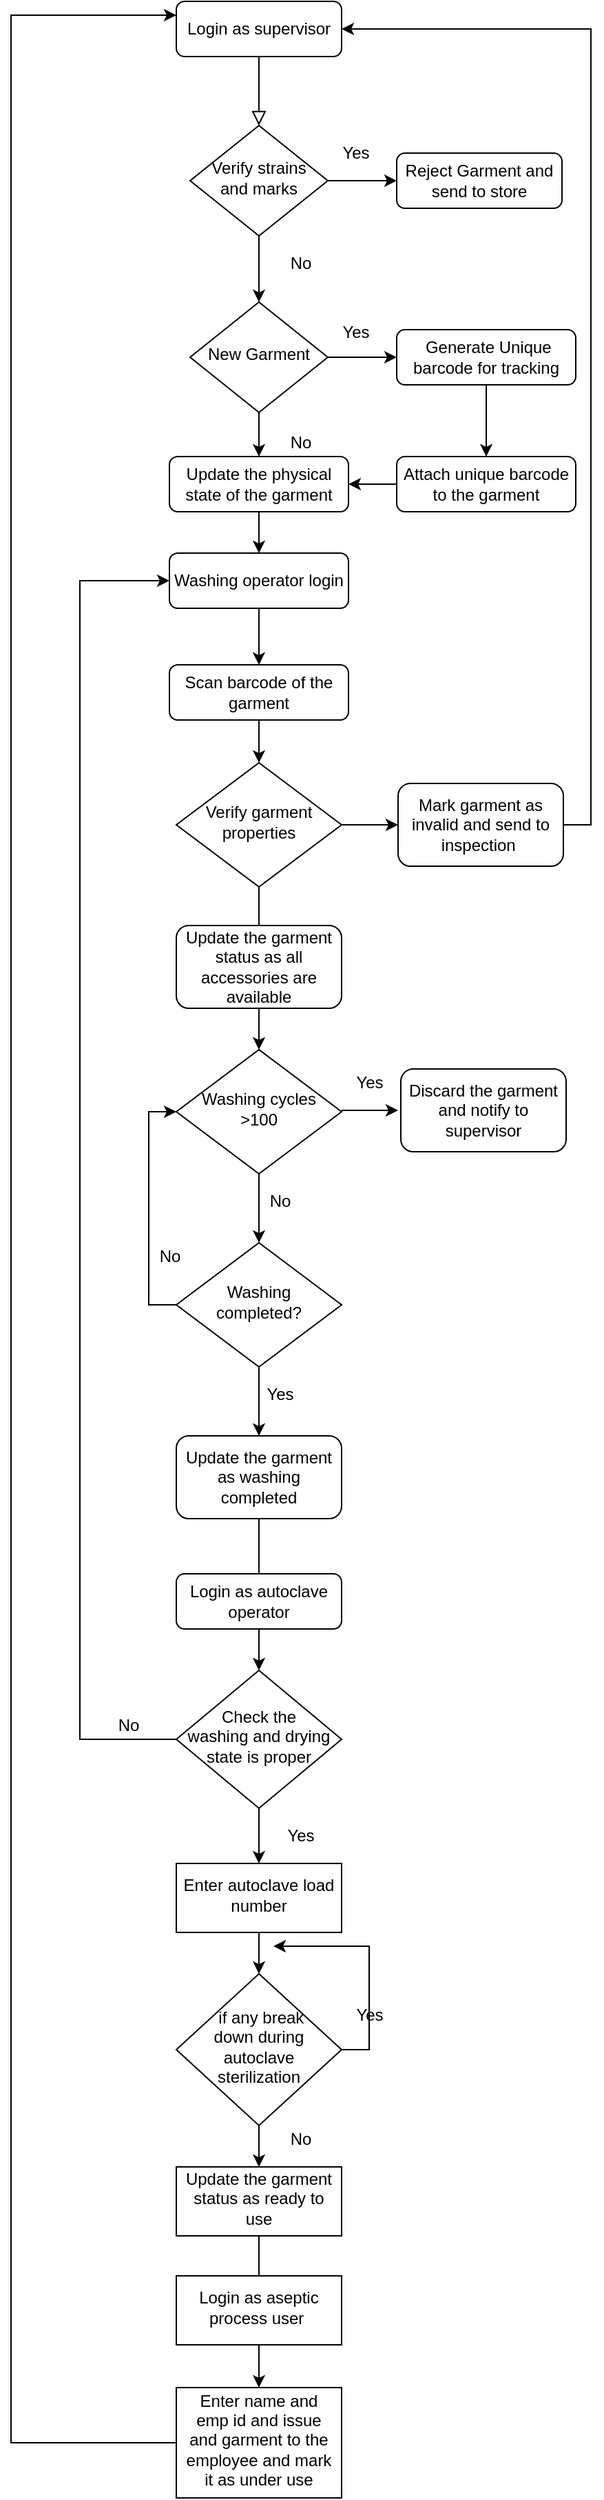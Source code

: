<mxfile version="14.6.9" type="github">
  <diagram id="C5RBs43oDa-KdzZeNtuy" name="Page-1">
    <mxGraphModel dx="782" dy="437" grid="1" gridSize="10" guides="1" tooltips="1" connect="1" arrows="1" fold="1" page="1" pageScale="1" pageWidth="827" pageHeight="1169" math="0" shadow="0">
      <root>
        <mxCell id="WIyWlLk6GJQsqaUBKTNV-0" />
        <mxCell id="WIyWlLk6GJQsqaUBKTNV-1" parent="WIyWlLk6GJQsqaUBKTNV-0" />
        <mxCell id="WIyWlLk6GJQsqaUBKTNV-2" value="" style="rounded=0;html=1;jettySize=auto;orthogonalLoop=1;fontSize=11;endArrow=block;endFill=0;endSize=8;strokeWidth=1;shadow=0;labelBackgroundColor=none;edgeStyle=orthogonalEdgeStyle;" parent="WIyWlLk6GJQsqaUBKTNV-1" source="WIyWlLk6GJQsqaUBKTNV-3" target="WIyWlLk6GJQsqaUBKTNV-6" edge="1">
          <mxGeometry relative="1" as="geometry" />
        </mxCell>
        <mxCell id="WIyWlLk6GJQsqaUBKTNV-3" value="Login as supervisor" style="rounded=1;whiteSpace=wrap;html=1;fontSize=12;glass=0;strokeWidth=1;shadow=0;" parent="WIyWlLk6GJQsqaUBKTNV-1" vertex="1">
          <mxGeometry x="160" y="80" width="120" height="40" as="geometry" />
        </mxCell>
        <mxCell id="mjYuWuDwwWa4jm_J4tlU-3" style="edgeStyle=orthogonalEdgeStyle;rounded=0;orthogonalLoop=1;jettySize=auto;html=1;exitX=1;exitY=0.5;exitDx=0;exitDy=0;entryX=0;entryY=0.5;entryDx=0;entryDy=0;" edge="1" parent="WIyWlLk6GJQsqaUBKTNV-1" source="WIyWlLk6GJQsqaUBKTNV-6" target="WIyWlLk6GJQsqaUBKTNV-7">
          <mxGeometry relative="1" as="geometry" />
        </mxCell>
        <mxCell id="mjYuWuDwwWa4jm_J4tlU-6" style="edgeStyle=orthogonalEdgeStyle;rounded=0;orthogonalLoop=1;jettySize=auto;html=1;exitX=0.5;exitY=1;exitDx=0;exitDy=0;entryX=0.5;entryY=0;entryDx=0;entryDy=0;" edge="1" parent="WIyWlLk6GJQsqaUBKTNV-1" source="WIyWlLk6GJQsqaUBKTNV-6" target="WIyWlLk6GJQsqaUBKTNV-10">
          <mxGeometry relative="1" as="geometry" />
        </mxCell>
        <mxCell id="WIyWlLk6GJQsqaUBKTNV-6" value="Verify strains&lt;br&gt;and marks" style="rhombus;whiteSpace=wrap;html=1;shadow=0;fontFamily=Helvetica;fontSize=12;align=center;strokeWidth=1;spacing=6;spacingTop=-4;" parent="WIyWlLk6GJQsqaUBKTNV-1" vertex="1">
          <mxGeometry x="170" y="170" width="100" height="80" as="geometry" />
        </mxCell>
        <mxCell id="WIyWlLk6GJQsqaUBKTNV-7" value="Reject Garment and send to store" style="rounded=1;whiteSpace=wrap;html=1;fontSize=12;glass=0;strokeWidth=1;shadow=0;" parent="WIyWlLk6GJQsqaUBKTNV-1" vertex="1">
          <mxGeometry x="320" y="190" width="120" height="40" as="geometry" />
        </mxCell>
        <mxCell id="mjYuWuDwwWa4jm_J4tlU-7" value="" style="edgeStyle=orthogonalEdgeStyle;rounded=0;orthogonalLoop=1;jettySize=auto;html=1;" edge="1" parent="WIyWlLk6GJQsqaUBKTNV-1" source="WIyWlLk6GJQsqaUBKTNV-10" target="mjYuWuDwwWa4jm_J4tlU-5">
          <mxGeometry relative="1" as="geometry" />
        </mxCell>
        <mxCell id="mjYuWuDwwWa4jm_J4tlU-19" value="" style="edgeStyle=orthogonalEdgeStyle;rounded=0;orthogonalLoop=1;jettySize=auto;html=1;" edge="1" parent="WIyWlLk6GJQsqaUBKTNV-1" source="WIyWlLk6GJQsqaUBKTNV-10" target="mjYuWuDwwWa4jm_J4tlU-18">
          <mxGeometry relative="1" as="geometry" />
        </mxCell>
        <mxCell id="WIyWlLk6GJQsqaUBKTNV-10" value="New Garment" style="rhombus;whiteSpace=wrap;html=1;shadow=0;fontFamily=Helvetica;fontSize=12;align=center;strokeWidth=1;spacing=6;spacingTop=-4;" parent="WIyWlLk6GJQsqaUBKTNV-1" vertex="1">
          <mxGeometry x="170" y="298" width="100" height="80" as="geometry" />
        </mxCell>
        <mxCell id="mjYuWuDwwWa4jm_J4tlU-2" value="No" style="text;html=1;align=center;verticalAlign=middle;resizable=0;points=[];autosize=1;strokeColor=none;" vertex="1" parent="WIyWlLk6GJQsqaUBKTNV-1">
          <mxGeometry x="235" y="260" width="30" height="20" as="geometry" />
        </mxCell>
        <mxCell id="mjYuWuDwwWa4jm_J4tlU-4" value="Yes" style="text;html=1;align=center;verticalAlign=middle;resizable=0;points=[];autosize=1;strokeColor=none;" vertex="1" parent="WIyWlLk6GJQsqaUBKTNV-1">
          <mxGeometry x="275" y="180" width="30" height="20" as="geometry" />
        </mxCell>
        <mxCell id="mjYuWuDwwWa4jm_J4tlU-22" value="" style="edgeStyle=orthogonalEdgeStyle;rounded=0;orthogonalLoop=1;jettySize=auto;html=1;" edge="1" parent="WIyWlLk6GJQsqaUBKTNV-1" source="mjYuWuDwwWa4jm_J4tlU-5" target="mjYuWuDwwWa4jm_J4tlU-11">
          <mxGeometry relative="1" as="geometry" />
        </mxCell>
        <mxCell id="mjYuWuDwwWa4jm_J4tlU-5" value="&amp;nbsp;Generate Unique barcode for tracking" style="rounded=1;whiteSpace=wrap;html=1;" vertex="1" parent="WIyWlLk6GJQsqaUBKTNV-1">
          <mxGeometry x="320" y="318" width="130" height="40" as="geometry" />
        </mxCell>
        <mxCell id="mjYuWuDwwWa4jm_J4tlU-8" value="Yes" style="text;html=1;align=center;verticalAlign=middle;resizable=0;points=[];autosize=1;strokeColor=none;" vertex="1" parent="WIyWlLk6GJQsqaUBKTNV-1">
          <mxGeometry x="275" y="310" width="30" height="20" as="geometry" />
        </mxCell>
        <mxCell id="mjYuWuDwwWa4jm_J4tlU-27" value="" style="edgeStyle=orthogonalEdgeStyle;rounded=0;orthogonalLoop=1;jettySize=auto;html=1;" edge="1" parent="WIyWlLk6GJQsqaUBKTNV-1" source="mjYuWuDwwWa4jm_J4tlU-9" target="mjYuWuDwwWa4jm_J4tlU-10">
          <mxGeometry relative="1" as="geometry" />
        </mxCell>
        <mxCell id="mjYuWuDwwWa4jm_J4tlU-9" value="Washing operator login" style="rounded=1;whiteSpace=wrap;html=1;" vertex="1" parent="WIyWlLk6GJQsqaUBKTNV-1">
          <mxGeometry x="155" y="480" width="130" height="40" as="geometry" />
        </mxCell>
        <mxCell id="mjYuWuDwwWa4jm_J4tlU-34" value="" style="edgeStyle=orthogonalEdgeStyle;rounded=0;orthogonalLoop=1;jettySize=auto;html=1;" edge="1" parent="WIyWlLk6GJQsqaUBKTNV-1" source="mjYuWuDwwWa4jm_J4tlU-10" target="mjYuWuDwwWa4jm_J4tlU-28">
          <mxGeometry relative="1" as="geometry" />
        </mxCell>
        <mxCell id="mjYuWuDwwWa4jm_J4tlU-10" value="Scan barcode of the garment" style="rounded=1;whiteSpace=wrap;html=1;" vertex="1" parent="WIyWlLk6GJQsqaUBKTNV-1">
          <mxGeometry x="155" y="561" width="130" height="40" as="geometry" />
        </mxCell>
        <mxCell id="mjYuWuDwwWa4jm_J4tlU-23" value="" style="edgeStyle=orthogonalEdgeStyle;rounded=0;orthogonalLoop=1;jettySize=auto;html=1;" edge="1" parent="WIyWlLk6GJQsqaUBKTNV-1" source="mjYuWuDwwWa4jm_J4tlU-11" target="mjYuWuDwwWa4jm_J4tlU-18">
          <mxGeometry relative="1" as="geometry" />
        </mxCell>
        <mxCell id="mjYuWuDwwWa4jm_J4tlU-11" value="Attach unique barcode to the garment" style="rounded=1;whiteSpace=wrap;html=1;" vertex="1" parent="WIyWlLk6GJQsqaUBKTNV-1">
          <mxGeometry x="320" y="410" width="130" height="40" as="geometry" />
        </mxCell>
        <mxCell id="mjYuWuDwwWa4jm_J4tlU-15" value="No" style="text;html=1;align=center;verticalAlign=middle;resizable=0;points=[];autosize=1;strokeColor=none;" vertex="1" parent="WIyWlLk6GJQsqaUBKTNV-1">
          <mxGeometry x="235" y="390" width="30" height="20" as="geometry" />
        </mxCell>
        <mxCell id="mjYuWuDwwWa4jm_J4tlU-24" value="" style="edgeStyle=orthogonalEdgeStyle;rounded=0;orthogonalLoop=1;jettySize=auto;html=1;" edge="1" parent="WIyWlLk6GJQsqaUBKTNV-1" source="mjYuWuDwwWa4jm_J4tlU-18" target="mjYuWuDwwWa4jm_J4tlU-9">
          <mxGeometry relative="1" as="geometry" />
        </mxCell>
        <mxCell id="mjYuWuDwwWa4jm_J4tlU-18" value="Update the physical state of the garment" style="rounded=1;whiteSpace=wrap;html=1;" vertex="1" parent="WIyWlLk6GJQsqaUBKTNV-1">
          <mxGeometry x="155" y="410" width="130" height="40" as="geometry" />
        </mxCell>
        <mxCell id="mjYuWuDwwWa4jm_J4tlU-33" value="" style="edgeStyle=orthogonalEdgeStyle;rounded=0;orthogonalLoop=1;jettySize=auto;html=1;" edge="1" parent="WIyWlLk6GJQsqaUBKTNV-1" source="mjYuWuDwwWa4jm_J4tlU-28" target="mjYuWuDwwWa4jm_J4tlU-31">
          <mxGeometry relative="1" as="geometry" />
        </mxCell>
        <mxCell id="mjYuWuDwwWa4jm_J4tlU-49" value="" style="edgeStyle=orthogonalEdgeStyle;rounded=0;orthogonalLoop=1;jettySize=auto;html=1;" edge="1" parent="WIyWlLk6GJQsqaUBKTNV-1" source="mjYuWuDwwWa4jm_J4tlU-28" target="mjYuWuDwwWa4jm_J4tlU-39">
          <mxGeometry relative="1" as="geometry" />
        </mxCell>
        <mxCell id="mjYuWuDwwWa4jm_J4tlU-28" value="Verify garment properties" style="rhombus;whiteSpace=wrap;html=1;shadow=0;fontFamily=Helvetica;fontSize=12;align=center;strokeWidth=1;spacing=6;spacingTop=-4;" vertex="1" parent="WIyWlLk6GJQsqaUBKTNV-1">
          <mxGeometry x="160" y="632" width="120" height="90" as="geometry" />
        </mxCell>
        <mxCell id="mjYuWuDwwWa4jm_J4tlU-35" style="edgeStyle=orthogonalEdgeStyle;rounded=0;orthogonalLoop=1;jettySize=auto;html=1;exitX=1;exitY=0.5;exitDx=0;exitDy=0;entryX=1;entryY=0.5;entryDx=0;entryDy=0;" edge="1" parent="WIyWlLk6GJQsqaUBKTNV-1" source="mjYuWuDwwWa4jm_J4tlU-31" target="WIyWlLk6GJQsqaUBKTNV-3">
          <mxGeometry relative="1" as="geometry" />
        </mxCell>
        <mxCell id="mjYuWuDwwWa4jm_J4tlU-31" value="Mark garment as invalid and send to inspection&amp;nbsp;" style="rounded=1;whiteSpace=wrap;html=1;" vertex="1" parent="WIyWlLk6GJQsqaUBKTNV-1">
          <mxGeometry x="321" y="647" width="120" height="60" as="geometry" />
        </mxCell>
        <mxCell id="mjYuWuDwwWa4jm_J4tlU-36" value="Update the garment status as all accessories are available" style="rounded=1;whiteSpace=wrap;html=1;" vertex="1" parent="WIyWlLk6GJQsqaUBKTNV-1">
          <mxGeometry x="160" y="750" width="120" height="60" as="geometry" />
        </mxCell>
        <mxCell id="mjYuWuDwwWa4jm_J4tlU-41" value="" style="edgeStyle=orthogonalEdgeStyle;rounded=0;orthogonalLoop=1;jettySize=auto;html=1;" edge="1" parent="WIyWlLk6GJQsqaUBKTNV-1">
          <mxGeometry relative="1" as="geometry">
            <mxPoint x="280" y="884" as="sourcePoint" />
            <mxPoint x="321" y="884" as="targetPoint" />
          </mxGeometry>
        </mxCell>
        <mxCell id="mjYuWuDwwWa4jm_J4tlU-52" value="" style="edgeStyle=orthogonalEdgeStyle;rounded=0;orthogonalLoop=1;jettySize=auto;html=1;" edge="1" parent="WIyWlLk6GJQsqaUBKTNV-1" source="mjYuWuDwwWa4jm_J4tlU-39">
          <mxGeometry relative="1" as="geometry">
            <mxPoint x="220" y="980" as="targetPoint" />
          </mxGeometry>
        </mxCell>
        <mxCell id="mjYuWuDwwWa4jm_J4tlU-39" value="Washing cycles &amp;gt;100" style="rhombus;whiteSpace=wrap;html=1;shadow=0;fontFamily=Helvetica;fontSize=12;align=center;strokeWidth=1;spacing=6;spacingTop=-4;" vertex="1" parent="WIyWlLk6GJQsqaUBKTNV-1">
          <mxGeometry x="160" y="840" width="120" height="90" as="geometry" />
        </mxCell>
        <mxCell id="mjYuWuDwwWa4jm_J4tlU-40" value="Discard the garment and notify to supervisor" style="rounded=1;whiteSpace=wrap;html=1;" vertex="1" parent="WIyWlLk6GJQsqaUBKTNV-1">
          <mxGeometry x="323" y="854" width="120" height="60" as="geometry" />
        </mxCell>
        <mxCell id="mjYuWuDwwWa4jm_J4tlU-43" value="No" style="text;html=1;align=center;verticalAlign=middle;resizable=0;points=[];autosize=1;strokeColor=none;" vertex="1" parent="WIyWlLk6GJQsqaUBKTNV-1">
          <mxGeometry x="220" y="940" width="30" height="20" as="geometry" />
        </mxCell>
        <mxCell id="mjYuWuDwwWa4jm_J4tlU-44" value="Yes" style="text;html=1;align=center;verticalAlign=middle;resizable=0;points=[];autosize=1;strokeColor=none;" vertex="1" parent="WIyWlLk6GJQsqaUBKTNV-1">
          <mxGeometry x="285" y="854" width="30" height="20" as="geometry" />
        </mxCell>
        <mxCell id="mjYuWuDwwWa4jm_J4tlU-55" style="edgeStyle=orthogonalEdgeStyle;rounded=0;orthogonalLoop=1;jettySize=auto;html=1;entryX=0;entryY=0.5;entryDx=0;entryDy=0;" edge="1" parent="WIyWlLk6GJQsqaUBKTNV-1" source="mjYuWuDwwWa4jm_J4tlU-54" target="mjYuWuDwwWa4jm_J4tlU-39">
          <mxGeometry relative="1" as="geometry">
            <Array as="points">
              <mxPoint x="140" y="1025" />
              <mxPoint x="140" y="885" />
            </Array>
          </mxGeometry>
        </mxCell>
        <mxCell id="mjYuWuDwwWa4jm_J4tlU-58" value="" style="edgeStyle=orthogonalEdgeStyle;rounded=0;orthogonalLoop=1;jettySize=auto;html=1;" edge="1" parent="WIyWlLk6GJQsqaUBKTNV-1" source="mjYuWuDwwWa4jm_J4tlU-54" target="mjYuWuDwwWa4jm_J4tlU-57">
          <mxGeometry relative="1" as="geometry" />
        </mxCell>
        <mxCell id="mjYuWuDwwWa4jm_J4tlU-54" value="Washing completed?" style="rhombus;whiteSpace=wrap;html=1;shadow=0;fontFamily=Helvetica;fontSize=12;align=center;strokeWidth=1;spacing=6;spacingTop=-4;" vertex="1" parent="WIyWlLk6GJQsqaUBKTNV-1">
          <mxGeometry x="160" y="980" width="120" height="90" as="geometry" />
        </mxCell>
        <mxCell id="mjYuWuDwwWa4jm_J4tlU-56" value="Yes" style="text;html=1;align=center;verticalAlign=middle;resizable=0;points=[];autosize=1;strokeColor=none;" vertex="1" parent="WIyWlLk6GJQsqaUBKTNV-1">
          <mxGeometry x="220" y="1080" width="30" height="20" as="geometry" />
        </mxCell>
        <mxCell id="mjYuWuDwwWa4jm_J4tlU-61" value="" style="edgeStyle=orthogonalEdgeStyle;rounded=0;orthogonalLoop=1;jettySize=auto;html=1;" edge="1" parent="WIyWlLk6GJQsqaUBKTNV-1" source="mjYuWuDwwWa4jm_J4tlU-57" target="mjYuWuDwwWa4jm_J4tlU-60">
          <mxGeometry relative="1" as="geometry" />
        </mxCell>
        <mxCell id="mjYuWuDwwWa4jm_J4tlU-57" value="Update the garment as washing completed" style="rounded=1;whiteSpace=wrap;html=1;" vertex="1" parent="WIyWlLk6GJQsqaUBKTNV-1">
          <mxGeometry x="160" y="1120" width="120" height="60" as="geometry" />
        </mxCell>
        <mxCell id="mjYuWuDwwWa4jm_J4tlU-59" value="Login as autoclave operator" style="rounded=1;whiteSpace=wrap;html=1;fontSize=12;glass=0;strokeWidth=1;shadow=0;" vertex="1" parent="WIyWlLk6GJQsqaUBKTNV-1">
          <mxGeometry x="160" y="1220" width="120" height="40" as="geometry" />
        </mxCell>
        <mxCell id="mjYuWuDwwWa4jm_J4tlU-63" value="" style="edgeStyle=orthogonalEdgeStyle;rounded=0;orthogonalLoop=1;jettySize=auto;html=1;" edge="1" parent="WIyWlLk6GJQsqaUBKTNV-1" source="mjYuWuDwwWa4jm_J4tlU-60" target="mjYuWuDwwWa4jm_J4tlU-62">
          <mxGeometry relative="1" as="geometry" />
        </mxCell>
        <mxCell id="mjYuWuDwwWa4jm_J4tlU-67" style="edgeStyle=orthogonalEdgeStyle;rounded=0;orthogonalLoop=1;jettySize=auto;html=1;exitX=1;exitY=0.5;exitDx=0;exitDy=0;entryX=0;entryY=0.5;entryDx=0;entryDy=0;" edge="1" parent="WIyWlLk6GJQsqaUBKTNV-1" source="mjYuWuDwwWa4jm_J4tlU-60" target="mjYuWuDwwWa4jm_J4tlU-9">
          <mxGeometry relative="1" as="geometry">
            <Array as="points">
              <mxPoint x="90" y="1340" />
              <mxPoint x="90" y="500" />
            </Array>
          </mxGeometry>
        </mxCell>
        <mxCell id="mjYuWuDwwWa4jm_J4tlU-60" value="Check the &lt;br&gt;washing and drying state is proper" style="rhombus;whiteSpace=wrap;html=1;shadow=0;fontFamily=Helvetica;fontSize=12;align=center;strokeWidth=1;spacing=6;spacingTop=-4;" vertex="1" parent="WIyWlLk6GJQsqaUBKTNV-1">
          <mxGeometry x="160" y="1290" width="120" height="100" as="geometry" />
        </mxCell>
        <mxCell id="mjYuWuDwwWa4jm_J4tlU-71" value="" style="edgeStyle=orthogonalEdgeStyle;rounded=0;orthogonalLoop=1;jettySize=auto;html=1;" edge="1" parent="WIyWlLk6GJQsqaUBKTNV-1" source="mjYuWuDwwWa4jm_J4tlU-62" target="mjYuWuDwwWa4jm_J4tlU-68">
          <mxGeometry relative="1" as="geometry" />
        </mxCell>
        <mxCell id="mjYuWuDwwWa4jm_J4tlU-62" value="Enter autoclave load number" style="whiteSpace=wrap;html=1;shadow=0;strokeWidth=1;spacing=6;spacingTop=-4;" vertex="1" parent="WIyWlLk6GJQsqaUBKTNV-1">
          <mxGeometry x="160" y="1430" width="120" height="50" as="geometry" />
        </mxCell>
        <mxCell id="mjYuWuDwwWa4jm_J4tlU-64" value="No" style="text;html=1;align=center;verticalAlign=middle;resizable=0;points=[];autosize=1;strokeColor=none;" vertex="1" parent="WIyWlLk6GJQsqaUBKTNV-1">
          <mxGeometry x="140" y="980" width="30" height="20" as="geometry" />
        </mxCell>
        <mxCell id="mjYuWuDwwWa4jm_J4tlU-65" value="Yes" style="text;html=1;align=center;verticalAlign=middle;resizable=0;points=[];autosize=1;strokeColor=none;" vertex="1" parent="WIyWlLk6GJQsqaUBKTNV-1">
          <mxGeometry x="235" y="1400" width="30" height="20" as="geometry" />
        </mxCell>
        <mxCell id="mjYuWuDwwWa4jm_J4tlU-66" value="No" style="text;html=1;align=center;verticalAlign=middle;resizable=0;points=[];autosize=1;strokeColor=none;" vertex="1" parent="WIyWlLk6GJQsqaUBKTNV-1">
          <mxGeometry x="110" y="1320" width="30" height="20" as="geometry" />
        </mxCell>
        <mxCell id="mjYuWuDwwWa4jm_J4tlU-73" style="edgeStyle=orthogonalEdgeStyle;rounded=0;orthogonalLoop=1;jettySize=auto;html=1;exitX=1;exitY=0.5;exitDx=0;exitDy=0;" edge="1" parent="WIyWlLk6GJQsqaUBKTNV-1" source="mjYuWuDwwWa4jm_J4tlU-68">
          <mxGeometry relative="1" as="geometry">
            <mxPoint x="230" y="1490" as="targetPoint" />
          </mxGeometry>
        </mxCell>
        <mxCell id="mjYuWuDwwWa4jm_J4tlU-75" value="" style="edgeStyle=orthogonalEdgeStyle;rounded=0;orthogonalLoop=1;jettySize=auto;html=1;" edge="1" parent="WIyWlLk6GJQsqaUBKTNV-1" source="mjYuWuDwwWa4jm_J4tlU-68" target="mjYuWuDwwWa4jm_J4tlU-74">
          <mxGeometry relative="1" as="geometry" />
        </mxCell>
        <mxCell id="mjYuWuDwwWa4jm_J4tlU-68" value="&amp;nbsp;if any break &lt;br&gt;down during autoclave sterilization" style="rhombus;whiteSpace=wrap;html=1;shadow=0;fontFamily=Helvetica;fontSize=12;align=center;strokeWidth=1;spacing=6;spacingTop=-4;" vertex="1" parent="WIyWlLk6GJQsqaUBKTNV-1">
          <mxGeometry x="160" y="1510" width="120" height="110" as="geometry" />
        </mxCell>
        <mxCell id="mjYuWuDwwWa4jm_J4tlU-69" value="Yes" style="text;html=1;align=center;verticalAlign=middle;resizable=0;points=[];autosize=1;strokeColor=none;" vertex="1" parent="WIyWlLk6GJQsqaUBKTNV-1">
          <mxGeometry x="285" y="1530" width="30" height="20" as="geometry" />
        </mxCell>
        <mxCell id="mjYuWuDwwWa4jm_J4tlU-79" value="" style="edgeStyle=orthogonalEdgeStyle;rounded=0;orthogonalLoop=1;jettySize=auto;html=1;" edge="1" parent="WIyWlLk6GJQsqaUBKTNV-1" source="mjYuWuDwwWa4jm_J4tlU-74" target="mjYuWuDwwWa4jm_J4tlU-78">
          <mxGeometry relative="1" as="geometry" />
        </mxCell>
        <mxCell id="mjYuWuDwwWa4jm_J4tlU-74" value="Update the garment status as ready to use" style="whiteSpace=wrap;html=1;shadow=0;strokeWidth=1;spacing=6;spacingTop=-4;" vertex="1" parent="WIyWlLk6GJQsqaUBKTNV-1">
          <mxGeometry x="160" y="1650" width="120" height="50" as="geometry" />
        </mxCell>
        <mxCell id="mjYuWuDwwWa4jm_J4tlU-76" value="No" style="text;html=1;align=center;verticalAlign=middle;resizable=0;points=[];autosize=1;strokeColor=none;" vertex="1" parent="WIyWlLk6GJQsqaUBKTNV-1">
          <mxGeometry x="235" y="1620" width="30" height="20" as="geometry" />
        </mxCell>
        <mxCell id="mjYuWuDwwWa4jm_J4tlU-77" value="Login as aseptic process user&amp;nbsp;" style="whiteSpace=wrap;html=1;shadow=0;strokeWidth=1;spacing=6;spacingTop=-4;" vertex="1" parent="WIyWlLk6GJQsqaUBKTNV-1">
          <mxGeometry x="160" y="1729" width="120" height="50" as="geometry" />
        </mxCell>
        <mxCell id="mjYuWuDwwWa4jm_J4tlU-80" style="edgeStyle=orthogonalEdgeStyle;rounded=0;orthogonalLoop=1;jettySize=auto;html=1;entryX=0;entryY=0.25;entryDx=0;entryDy=0;" edge="1" parent="WIyWlLk6GJQsqaUBKTNV-1" source="mjYuWuDwwWa4jm_J4tlU-78" target="WIyWlLk6GJQsqaUBKTNV-3">
          <mxGeometry relative="1" as="geometry">
            <Array as="points">
              <mxPoint x="40" y="1850" />
              <mxPoint x="40" y="90" />
            </Array>
          </mxGeometry>
        </mxCell>
        <mxCell id="mjYuWuDwwWa4jm_J4tlU-78" value="Enter name and emp id and issue and garment to the employee and mark it as under use" style="whiteSpace=wrap;html=1;shadow=0;strokeWidth=1;spacing=6;spacingTop=-4;" vertex="1" parent="WIyWlLk6GJQsqaUBKTNV-1">
          <mxGeometry x="160" y="1810" width="120" height="80" as="geometry" />
        </mxCell>
      </root>
    </mxGraphModel>
  </diagram>
</mxfile>
